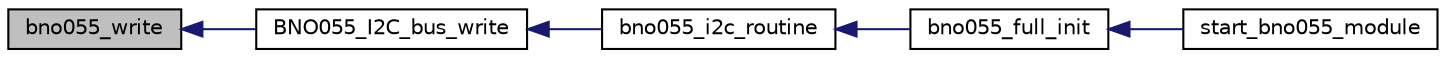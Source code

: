 digraph "bno055_write"
{
  edge [fontname="Helvetica",fontsize="10",labelfontname="Helvetica",labelfontsize="10"];
  node [fontname="Helvetica",fontsize="10",shape=record];
  rankdir="LR";
  Node1 [label="bno055_write",height=0.2,width=0.4,color="black", fillcolor="grey75", style="filled", fontcolor="black"];
  Node1 -> Node2 [dir="back",color="midnightblue",fontsize="10",style="solid",fontname="Helvetica"];
  Node2 [label="BNO055_I2C_bus_write",height=0.2,width=0.4,color="black", fillcolor="white", style="filled",URL="$group___b_n_o055.html#ga6a1eeefef56eda6f0c963e317706f617"];
  Node2 -> Node3 [dir="back",color="midnightblue",fontsize="10",style="solid",fontname="Helvetica"];
  Node3 [label="bno055_i2c_routine",height=0.2,width=0.4,color="black", fillcolor="white", style="filled",URL="$group___b_n_o055.html#gac762bf4f77376dc35799b853d00a95c7"];
  Node3 -> Node4 [dir="back",color="midnightblue",fontsize="10",style="solid",fontname="Helvetica"];
  Node4 [label="bno055_full_init",height=0.2,width=0.4,color="black", fillcolor="white", style="filled",URL="$group___b_n_o055.html#gaba0cea545392dbe2337e040fb80614e9"];
  Node4 -> Node5 [dir="back",color="midnightblue",fontsize="10",style="solid",fontname="Helvetica"];
  Node5 [label="start_bno055_module",height=0.2,width=0.4,color="black", fillcolor="white", style="filled",URL="$group___b_n_o055.html#ga79f76b1f8471d2a31bbebbce0b45866f"];
}
